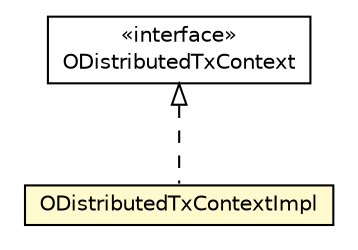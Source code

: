 #!/usr/local/bin/dot
#
# Class diagram 
# Generated by UMLGraph version R5_6-24-gf6e263 (http://www.umlgraph.org/)
#

digraph G {
	edge [fontname="Helvetica",fontsize=10,labelfontname="Helvetica",labelfontsize=10];
	node [fontname="Helvetica",fontsize=10,shape=plaintext];
	nodesep=0.25;
	ranksep=0.5;
	// com.orientechnologies.orient.server.distributed.ODistributedTxContext
	c1588760 [label=<<table title="com.orientechnologies.orient.server.distributed.ODistributedTxContext" border="0" cellborder="1" cellspacing="0" cellpadding="2" port="p" href="../ODistributedTxContext.html">
		<tr><td><table border="0" cellspacing="0" cellpadding="1">
<tr><td align="center" balign="center"> &#171;interface&#187; </td></tr>
<tr><td align="center" balign="center"> ODistributedTxContext </td></tr>
		</table></td></tr>
		</table>>, URL="../ODistributedTxContext.html", fontname="Helvetica", fontcolor="black", fontsize=10.0];
	// com.orientechnologies.orient.server.distributed.impl.ODistributedTxContextImpl
	c1589007 [label=<<table title="com.orientechnologies.orient.server.distributed.impl.ODistributedTxContextImpl" border="0" cellborder="1" cellspacing="0" cellpadding="2" port="p" bgcolor="lemonChiffon" href="./ODistributedTxContextImpl.html">
		<tr><td><table border="0" cellspacing="0" cellpadding="1">
<tr><td align="center" balign="center"> ODistributedTxContextImpl </td></tr>
		</table></td></tr>
		</table>>, URL="./ODistributedTxContextImpl.html", fontname="Helvetica", fontcolor="black", fontsize=10.0];
	//com.orientechnologies.orient.server.distributed.impl.ODistributedTxContextImpl implements com.orientechnologies.orient.server.distributed.ODistributedTxContext
	c1588760:p -> c1589007:p [dir=back,arrowtail=empty,style=dashed];
}

